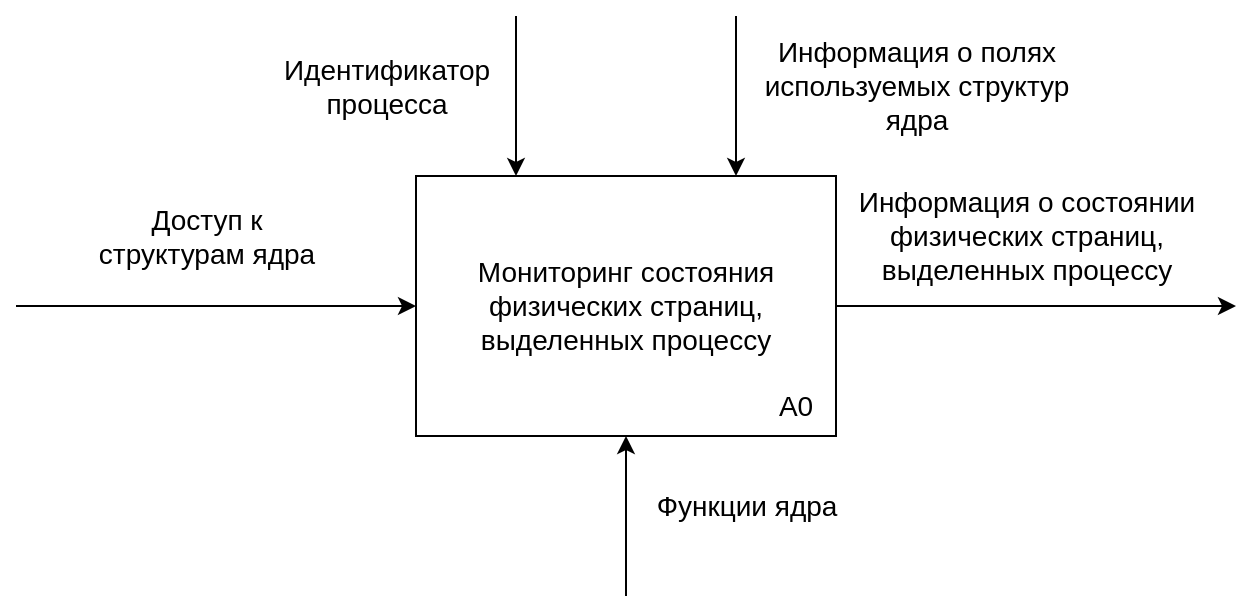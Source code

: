 <mxfile version="20.8.20" type="device"><diagram name="Страница 1" id="kkg_eJR6EdQs4E6WAsAQ"><mxGraphModel dx="978" dy="530" grid="1" gridSize="10" guides="1" tooltips="1" connect="1" arrows="1" fold="1" page="1" pageScale="1" pageWidth="630" pageHeight="310" math="0" shadow="0"><root><mxCell id="0"/><mxCell id="1" parent="0"/><mxCell id="hcboMvuO8L-28fmQNKlC-3" style="edgeStyle=orthogonalEdgeStyle;rounded=0;orthogonalLoop=1;jettySize=auto;html=1;exitX=1;exitY=0.5;exitDx=0;exitDy=0;fontFamily=Helvetica;fontSize=14;" parent="1" source="hcboMvuO8L-28fmQNKlC-1" edge="1"><mxGeometry relative="1" as="geometry"><mxPoint x="620" y="155" as="targetPoint"/></mxGeometry></mxCell><mxCell id="hcboMvuO8L-28fmQNKlC-6" style="edgeStyle=orthogonalEdgeStyle;rounded=0;orthogonalLoop=1;jettySize=auto;html=1;exitX=0;exitY=0.5;exitDx=0;exitDy=0;fontFamily=Helvetica;fontSize=14;startArrow=classic;startFill=1;endArrow=none;endFill=0;" parent="1" source="hcboMvuO8L-28fmQNKlC-1" edge="1"><mxGeometry relative="1" as="geometry"><mxPoint x="10" y="155" as="targetPoint"/></mxGeometry></mxCell><mxCell id="hcboMvuO8L-28fmQNKlC-14" style="edgeStyle=orthogonalEdgeStyle;rounded=0;orthogonalLoop=1;jettySize=auto;html=1;exitX=0.5;exitY=1;exitDx=0;exitDy=0;fontFamily=Helvetica;fontSize=14;startArrow=classic;startFill=1;endArrow=none;endFill=0;" parent="1" source="hcboMvuO8L-28fmQNKlC-1" edge="1"><mxGeometry relative="1" as="geometry"><mxPoint x="315" y="300" as="targetPoint"/></mxGeometry></mxCell><mxCell id="hcboMvuO8L-28fmQNKlC-1" value="&lt;font style=&quot;font-size: 14px;&quot;&gt;Мониторинг состояния &lt;br&gt;физических страниц, &lt;br&gt;выделенных процессу&lt;/font&gt;" style="rounded=0;whiteSpace=wrap;html=1;" parent="1" vertex="1"><mxGeometry x="210" y="90" width="210" height="130" as="geometry"/></mxCell><mxCell id="hcboMvuO8L-28fmQNKlC-2" value="&lt;font face=&quot;Helvetica&quot;&gt;А0&lt;/font&gt;" style="text;html=1;strokeColor=none;fillColor=none;align=center;verticalAlign=middle;whiteSpace=wrap;rounded=0;fontSize=14;fontFamily=Times New Roman;" parent="1" vertex="1"><mxGeometry x="370" y="190" width="60" height="30" as="geometry"/></mxCell><mxCell id="hcboMvuO8L-28fmQNKlC-4" value="Информация о состоянии &lt;br&gt;физических страниц, &lt;br&gt;выделенных процессу" style="text;html=1;align=center;verticalAlign=middle;resizable=0;points=[];autosize=1;strokeColor=none;fillColor=none;fontSize=14;fontFamily=Helvetica;" parent="1" vertex="1"><mxGeometry x="420" y="90" width="190" height="60" as="geometry"/></mxCell><mxCell id="hcboMvuO8L-28fmQNKlC-7" value="Доступ к &lt;br&gt;структурам ядра" style="text;html=1;align=center;verticalAlign=middle;resizable=0;points=[];autosize=1;strokeColor=none;fillColor=none;fontSize=14;fontFamily=Helvetica;" parent="1" vertex="1"><mxGeometry x="40" y="95" width="130" height="50" as="geometry"/></mxCell><mxCell id="hcboMvuO8L-28fmQNKlC-9" value="Информация о полях &lt;br&gt;используемых структур&lt;br&gt;ядра" style="text;html=1;align=center;verticalAlign=middle;resizable=0;points=[];autosize=1;strokeColor=none;fillColor=none;fontSize=14;fontFamily=Helvetica;" parent="1" vertex="1"><mxGeometry x="370" y="15" width="180" height="60" as="geometry"/></mxCell><mxCell id="hcboMvuO8L-28fmQNKlC-13" value="Идентификатор&lt;br&gt;процесса" style="text;html=1;align=center;verticalAlign=middle;resizable=0;points=[];autosize=1;strokeColor=none;fillColor=none;fontSize=14;fontFamily=Helvetica;" parent="1" vertex="1"><mxGeometry x="130" y="20" width="130" height="50" as="geometry"/></mxCell><mxCell id="hcboMvuO8L-28fmQNKlC-15" value="Функции ядра" style="text;html=1;align=center;verticalAlign=middle;resizable=0;points=[];autosize=1;strokeColor=none;fillColor=none;fontSize=14;fontFamily=Helvetica;" parent="1" vertex="1"><mxGeometry x="320" y="240" width="110" height="30" as="geometry"/></mxCell><mxCell id="hcboMvuO8L-28fmQNKlC-17" value="" style="endArrow=classic;html=1;rounded=0;fontFamily=Helvetica;fontSize=14;" parent="1" edge="1"><mxGeometry width="50" height="50" relative="1" as="geometry"><mxPoint x="260" y="10" as="sourcePoint"/><mxPoint x="260" y="90" as="targetPoint"/></mxGeometry></mxCell><mxCell id="hcboMvuO8L-28fmQNKlC-18" value="" style="endArrow=classic;html=1;rounded=0;fontFamily=Helvetica;fontSize=14;" parent="1" edge="1"><mxGeometry width="50" height="50" relative="1" as="geometry"><mxPoint x="370" y="10" as="sourcePoint"/><mxPoint x="370" y="90" as="targetPoint"/></mxGeometry></mxCell></root></mxGraphModel></diagram></mxfile>